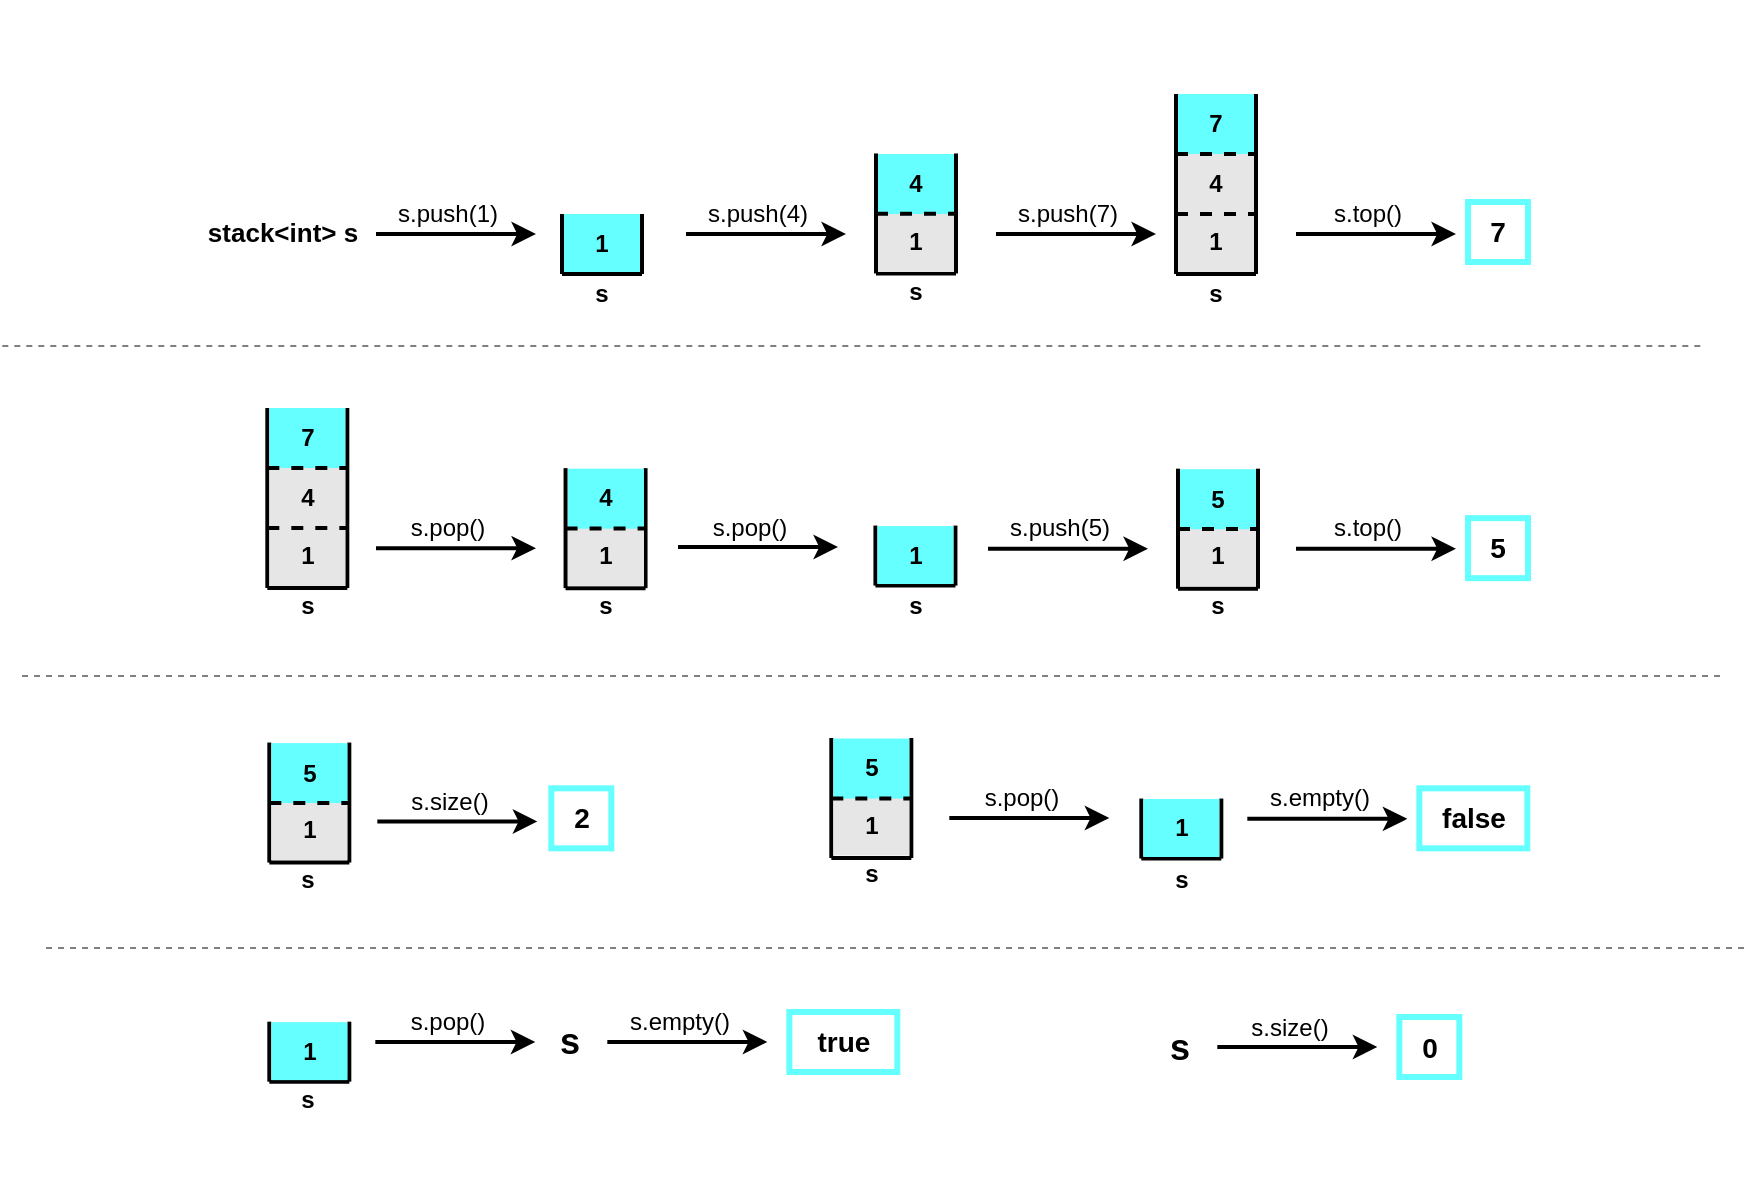 <mxfile>
    <diagram id="szhzvAD1hp_0Q1N5dI78" name="Page-1">
        <mxGraphModel dx="1982" dy="755" grid="0" gridSize="10" guides="1" tooltips="1" connect="1" arrows="1" fold="1" page="1" pageScale="1" pageWidth="850" pageHeight="1100" background="#ffffff" math="0" shadow="0">
            <root>
                <mxCell id="0"/>
                <mxCell id="1" parent="0"/>
                <mxCell id="5" value="" style="endArrow=classic;html=1;strokeColor=#000000;fontColor=#000000;strokeWidth=2;" parent="1" edge="1">
                    <mxGeometry width="50" height="50" relative="1" as="geometry">
                        <mxPoint x="165" y="200" as="sourcePoint"/>
                        <mxPoint x="245" y="200" as="targetPoint"/>
                    </mxGeometry>
                </mxCell>
                <mxCell id="6" value="s.push(1)" style="text;html=1;strokeColor=none;fillColor=none;align=center;verticalAlign=middle;whiteSpace=wrap;rounded=0;fontColor=#000000;fontStyle=0" parent="1" vertex="1">
                    <mxGeometry x="171" y="180" width="60" height="20" as="geometry"/>
                </mxCell>
                <mxCell id="7" value="" style="endArrow=none;html=1;strokeColor=#000000;fontColor=#000000;strokeWidth=2;" parent="1" edge="1">
                    <mxGeometry width="50" height="50" relative="1" as="geometry">
                        <mxPoint x="547.66" y="512.27" as="sourcePoint"/>
                        <mxPoint x="547.66" y="482.27" as="targetPoint"/>
                    </mxGeometry>
                </mxCell>
                <mxCell id="8" value="" style="endArrow=none;html=1;strokeColor=#000000;fontColor=#000000;strokeWidth=2;" parent="1" edge="1">
                    <mxGeometry width="50" height="50" relative="1" as="geometry">
                        <mxPoint x="587.66" y="512.27" as="sourcePoint"/>
                        <mxPoint x="587.66" y="482.27" as="targetPoint"/>
                    </mxGeometry>
                </mxCell>
                <mxCell id="9" value="" style="endArrow=none;html=1;strokeColor=#000000;fontColor=#000000;strokeWidth=2;" parent="1" edge="1">
                    <mxGeometry width="50" height="50" relative="1" as="geometry">
                        <mxPoint x="547.66" y="512.27" as="sourcePoint"/>
                        <mxPoint x="587.66" y="512.27" as="targetPoint"/>
                    </mxGeometry>
                </mxCell>
                <mxCell id="10" value="" style="endArrow=classic;html=1;strokeColor=#000000;fontColor=#000000;strokeWidth=2;" parent="1" edge="1">
                    <mxGeometry width="50" height="50" relative="1" as="geometry">
                        <mxPoint x="320" y="200" as="sourcePoint"/>
                        <mxPoint x="400" y="200" as="targetPoint"/>
                    </mxGeometry>
                </mxCell>
                <mxCell id="11" value="s.push(4)" style="text;html=1;strokeColor=none;fillColor=none;align=center;verticalAlign=middle;whiteSpace=wrap;rounded=0;fontColor=#000000;" parent="1" vertex="1">
                    <mxGeometry x="326" y="180" width="60" height="20" as="geometry"/>
                </mxCell>
                <mxCell id="12" value="" style="endArrow=none;html=1;strokeColor=#000000;fontColor=#000000;strokeWidth=2;" parent="1" edge="1">
                    <mxGeometry width="50" height="50" relative="1" as="geometry">
                        <mxPoint x="415" y="219.73" as="sourcePoint"/>
                        <mxPoint x="415" y="159.73" as="targetPoint"/>
                    </mxGeometry>
                </mxCell>
                <mxCell id="13" value="" style="endArrow=none;html=1;strokeColor=#000000;fontColor=#000000;strokeWidth=2;" parent="1" edge="1">
                    <mxGeometry width="50" height="50" relative="1" as="geometry">
                        <mxPoint x="455" y="219.73" as="sourcePoint"/>
                        <mxPoint x="455" y="159.73" as="targetPoint"/>
                    </mxGeometry>
                </mxCell>
                <mxCell id="14" value="" style="endArrow=none;html=1;strokeColor=#000000;fontColor=#000000;strokeWidth=2;" parent="1" edge="1">
                    <mxGeometry width="50" height="50" relative="1" as="geometry">
                        <mxPoint x="415" y="219.73" as="sourcePoint"/>
                        <mxPoint x="455" y="219.73" as="targetPoint"/>
                    </mxGeometry>
                </mxCell>
                <mxCell id="15" value="" style="endArrow=classic;html=1;strokeColor=#000000;fontColor=#000000;strokeWidth=2;" parent="1" edge="1">
                    <mxGeometry width="50" height="50" relative="1" as="geometry">
                        <mxPoint x="475" y="200" as="sourcePoint"/>
                        <mxPoint x="555" y="200" as="targetPoint"/>
                    </mxGeometry>
                </mxCell>
                <mxCell id="16" value="s.push(7)" style="text;html=1;strokeColor=none;fillColor=none;align=center;verticalAlign=middle;whiteSpace=wrap;rounded=0;fontColor=#000000;" parent="1" vertex="1">
                    <mxGeometry x="481" y="180" width="60" height="20" as="geometry"/>
                </mxCell>
                <mxCell id="17" value="" style="endArrow=none;html=1;strokeColor=#000000;fontColor=#000000;strokeWidth=2;" parent="1" edge="1">
                    <mxGeometry width="50" height="50" relative="1" as="geometry">
                        <mxPoint x="565" y="220" as="sourcePoint"/>
                        <mxPoint x="565" y="130" as="targetPoint"/>
                    </mxGeometry>
                </mxCell>
                <mxCell id="18" value="" style="endArrow=none;html=1;strokeColor=#000000;fontColor=#000000;strokeWidth=2;" parent="1" edge="1">
                    <mxGeometry width="50" height="50" relative="1" as="geometry">
                        <mxPoint x="605" y="220" as="sourcePoint"/>
                        <mxPoint x="605" y="130" as="targetPoint"/>
                    </mxGeometry>
                </mxCell>
                <mxCell id="19" value="" style="endArrow=none;html=1;strokeColor=#000000;fontColor=#000000;strokeWidth=2;" parent="1" edge="1">
                    <mxGeometry width="50" height="50" relative="1" as="geometry">
                        <mxPoint x="565" y="220" as="sourcePoint"/>
                        <mxPoint x="605" y="220" as="targetPoint"/>
                    </mxGeometry>
                </mxCell>
                <mxCell id="20" value="" style="endArrow=classic;html=1;strokeColor=#000000;fontColor=#000000;strokeWidth=2;" parent="1" edge="1">
                    <mxGeometry width="50" height="50" relative="1" as="geometry">
                        <mxPoint x="625" y="200" as="sourcePoint"/>
                        <mxPoint x="705" y="200" as="targetPoint"/>
                    </mxGeometry>
                </mxCell>
                <mxCell id="21" value="s.top()" style="text;html=1;strokeColor=none;fillColor=none;align=center;verticalAlign=middle;whiteSpace=wrap;rounded=0;fontColor=#000000;" parent="1" vertex="1">
                    <mxGeometry x="631" y="180" width="60" height="20" as="geometry"/>
                </mxCell>
                <mxCell id="23" value="1" style="text;html=1;strokeColor=none;fillColor=#E6E6E6;align=center;verticalAlign=middle;whiteSpace=wrap;rounded=0;fontColor=#000000;fontStyle=1" parent="1" vertex="1">
                    <mxGeometry x="416" y="189" width="38" height="30" as="geometry"/>
                </mxCell>
                <mxCell id="24" value="4" style="text;html=1;strokeColor=none;fillColor=#66FFFF;align=center;verticalAlign=middle;whiteSpace=wrap;rounded=0;fontColor=#000000;fontStyle=1" parent="1" vertex="1">
                    <mxGeometry x="416" y="160" width="38" height="30" as="geometry"/>
                </mxCell>
                <mxCell id="25" value="" style="endArrow=none;html=1;strokeColor=#000000;fontColor=#000000;strokeWidth=2;dashed=1;" parent="1" edge="1">
                    <mxGeometry width="50" height="50" relative="1" as="geometry">
                        <mxPoint x="415" y="189.92" as="sourcePoint"/>
                        <mxPoint x="455" y="189.92" as="targetPoint"/>
                    </mxGeometry>
                </mxCell>
                <mxCell id="26" value="1" style="text;html=1;strokeColor=none;fillColor=#E6E6E6;align=center;verticalAlign=middle;whiteSpace=wrap;rounded=0;fontColor=#000000;fontStyle=1" parent="1" vertex="1">
                    <mxGeometry x="566" y="189" width="38" height="30" as="geometry"/>
                </mxCell>
                <mxCell id="27" value="4" style="text;html=1;strokeColor=none;fillColor=#E6E6E6;align=center;verticalAlign=middle;whiteSpace=wrap;rounded=0;fontColor=#000000;fontStyle=1" parent="1" vertex="1">
                    <mxGeometry x="566" y="160" width="38" height="30" as="geometry"/>
                </mxCell>
                <mxCell id="28" value="7" style="text;html=1;strokeColor=none;fillColor=#66FFFF;align=center;verticalAlign=middle;whiteSpace=wrap;rounded=0;fontColor=#000000;fontStyle=1" parent="1" vertex="1">
                    <mxGeometry x="566" y="130" width="38" height="30" as="geometry"/>
                </mxCell>
                <mxCell id="29" value="" style="endArrow=none;html=1;strokeColor=#000000;fontColor=#000000;strokeWidth=2;dashed=1;" parent="1" edge="1">
                    <mxGeometry width="50" height="50" relative="1" as="geometry">
                        <mxPoint x="565" y="190" as="sourcePoint"/>
                        <mxPoint x="605" y="190" as="targetPoint"/>
                    </mxGeometry>
                </mxCell>
                <mxCell id="30" value="" style="endArrow=none;html=1;strokeColor=#000000;fontColor=#000000;strokeWidth=2;dashed=1;" parent="1" edge="1">
                    <mxGeometry width="50" height="50" relative="1" as="geometry">
                        <mxPoint x="565" y="160" as="sourcePoint"/>
                        <mxPoint x="605" y="160" as="targetPoint"/>
                    </mxGeometry>
                </mxCell>
                <mxCell id="31" value="7" style="text;html=1;strokeColor=#66FFFF;fillColor=none;align=center;verticalAlign=middle;whiteSpace=wrap;rounded=0;fontColor=#000000;fontStyle=1;fontSize=14;labelBorderColor=none;strokeWidth=3;" parent="1" vertex="1">
                    <mxGeometry x="711" y="184" width="30" height="30" as="geometry"/>
                </mxCell>
                <mxCell id="35" value="" style="endArrow=classic;html=1;strokeColor=#000000;fontColor=#000000;strokeWidth=2;" parent="1" edge="1">
                    <mxGeometry width="50" height="50" relative="1" as="geometry">
                        <mxPoint x="165" y="357.07" as="sourcePoint"/>
                        <mxPoint x="245" y="357.07" as="targetPoint"/>
                    </mxGeometry>
                </mxCell>
                <mxCell id="36" value="s.pop()" style="text;html=1;strokeColor=none;fillColor=none;align=center;verticalAlign=middle;whiteSpace=wrap;rounded=0;fontColor=#000000;" parent="1" vertex="1">
                    <mxGeometry x="171" y="337.07" width="60" height="20" as="geometry"/>
                </mxCell>
                <mxCell id="42" value="" style="endArrow=none;html=1;strokeColor=#000000;fontColor=#000000;strokeWidth=2;" parent="1" edge="1">
                    <mxGeometry width="50" height="50" relative="1" as="geometry">
                        <mxPoint x="259.78" y="377.07" as="sourcePoint"/>
                        <mxPoint x="259.78" y="317.07" as="targetPoint"/>
                    </mxGeometry>
                </mxCell>
                <mxCell id="43" value="" style="endArrow=none;html=1;strokeColor=#000000;fontColor=#000000;strokeWidth=2;" parent="1" edge="1">
                    <mxGeometry width="50" height="50" relative="1" as="geometry">
                        <mxPoint x="299.78" y="377.07" as="sourcePoint"/>
                        <mxPoint x="299.78" y="317.07" as="targetPoint"/>
                    </mxGeometry>
                </mxCell>
                <mxCell id="44" value="" style="endArrow=none;html=1;strokeColor=#000000;fontColor=#000000;strokeWidth=2;" parent="1" edge="1">
                    <mxGeometry width="50" height="50" relative="1" as="geometry">
                        <mxPoint x="259.78" y="377.07" as="sourcePoint"/>
                        <mxPoint x="299.78" y="377.07" as="targetPoint"/>
                    </mxGeometry>
                </mxCell>
                <mxCell id="45" value="1" style="text;html=1;strokeColor=none;fillColor=#E6E6E6;align=center;verticalAlign=middle;whiteSpace=wrap;rounded=0;fontColor=#000000;fontStyle=1" parent="1" vertex="1">
                    <mxGeometry x="261" y="346.07" width="38" height="30" as="geometry"/>
                </mxCell>
                <mxCell id="46" value="4" style="text;html=1;strokeColor=none;fillColor=#66FFFF;align=center;verticalAlign=middle;whiteSpace=wrap;rounded=0;fontColor=#000000;fontStyle=1" parent="1" vertex="1">
                    <mxGeometry x="261" y="317.34" width="38" height="30" as="geometry"/>
                </mxCell>
                <mxCell id="47" value="" style="endArrow=none;html=1;strokeColor=#000000;fontColor=#000000;strokeWidth=2;dashed=1;" parent="1" edge="1">
                    <mxGeometry width="50" height="50" relative="1" as="geometry">
                        <mxPoint x="259.78" y="347.26" as="sourcePoint"/>
                        <mxPoint x="299.78" y="347.26" as="targetPoint"/>
                    </mxGeometry>
                </mxCell>
                <mxCell id="48" value="" style="endArrow=classic;html=1;strokeColor=#000000;fontColor=#000000;strokeWidth=2;" parent="1" edge="1">
                    <mxGeometry width="50" height="50" relative="1" as="geometry">
                        <mxPoint x="316" y="356.51" as="sourcePoint"/>
                        <mxPoint x="396" y="356.51" as="targetPoint"/>
                    </mxGeometry>
                </mxCell>
                <mxCell id="49" value="s.pop()" style="text;html=1;strokeColor=none;fillColor=none;align=center;verticalAlign=middle;whiteSpace=wrap;rounded=0;fontColor=#000000;" parent="1" vertex="1">
                    <mxGeometry x="322" y="336.51" width="60" height="20" as="geometry"/>
                </mxCell>
                <mxCell id="50" value="" style="endArrow=classic;html=1;strokeColor=#000000;fontColor=#000000;strokeWidth=2;" parent="1" edge="1">
                    <mxGeometry width="50" height="50" relative="1" as="geometry">
                        <mxPoint x="625" y="357.34" as="sourcePoint"/>
                        <mxPoint x="705" y="357.34" as="targetPoint"/>
                    </mxGeometry>
                </mxCell>
                <mxCell id="51" value="s.top()" style="text;html=1;strokeColor=none;fillColor=none;align=center;verticalAlign=middle;whiteSpace=wrap;rounded=0;fontColor=#000000;" parent="1" vertex="1">
                    <mxGeometry x="631" y="337.34" width="60" height="20" as="geometry"/>
                </mxCell>
                <mxCell id="57" value="" style="endArrow=classic;html=1;strokeColor=#000000;fontColor=#000000;strokeWidth=2;" parent="1" edge="1">
                    <mxGeometry width="50" height="50" relative="1" as="geometry">
                        <mxPoint x="471.0" y="357.34" as="sourcePoint"/>
                        <mxPoint x="551.0" y="357.34" as="targetPoint"/>
                    </mxGeometry>
                </mxCell>
                <mxCell id="58" value="s.push(5)" style="text;html=1;strokeColor=none;fillColor=none;align=center;verticalAlign=middle;whiteSpace=wrap;rounded=0;fontColor=#000000;" parent="1" vertex="1">
                    <mxGeometry x="477.0" y="337.34" width="60" height="20" as="geometry"/>
                </mxCell>
                <mxCell id="59" value="" style="endArrow=none;html=1;strokeColor=#000000;fontColor=#000000;strokeWidth=2;" parent="1" edge="1">
                    <mxGeometry width="50" height="50" relative="1" as="geometry">
                        <mxPoint x="566.0" y="377.34" as="sourcePoint"/>
                        <mxPoint x="566.0" y="317.34" as="targetPoint"/>
                    </mxGeometry>
                </mxCell>
                <mxCell id="60" value="" style="endArrow=none;html=1;strokeColor=#000000;fontColor=#000000;strokeWidth=2;" parent="1" edge="1">
                    <mxGeometry width="50" height="50" relative="1" as="geometry">
                        <mxPoint x="606.0" y="377.34" as="sourcePoint"/>
                        <mxPoint x="606.0" y="317.34" as="targetPoint"/>
                    </mxGeometry>
                </mxCell>
                <mxCell id="61" value="" style="endArrow=none;html=1;strokeColor=#000000;fontColor=#000000;strokeWidth=2;" parent="1" edge="1">
                    <mxGeometry width="50" height="50" relative="1" as="geometry">
                        <mxPoint x="566.0" y="377.34" as="sourcePoint"/>
                        <mxPoint x="606.0" y="377.34" as="targetPoint"/>
                    </mxGeometry>
                </mxCell>
                <mxCell id="62" value="1" style="text;html=1;strokeColor=none;fillColor=#E6E6E6;align=center;verticalAlign=middle;whiteSpace=wrap;rounded=0;fontColor=#000000;fontStyle=1" parent="1" vertex="1">
                    <mxGeometry x="567" y="346.07" width="38" height="30" as="geometry"/>
                </mxCell>
                <mxCell id="63" value="5" style="text;html=1;strokeColor=none;fillColor=#66FFFF;align=center;verticalAlign=middle;whiteSpace=wrap;rounded=0;fontColor=#000000;fontStyle=1" parent="1" vertex="1">
                    <mxGeometry x="567" y="317.61" width="38" height="30" as="geometry"/>
                </mxCell>
                <mxCell id="64" value="" style="endArrow=none;html=1;strokeColor=#000000;fontColor=#000000;strokeWidth=2;dashed=1;" parent="1" edge="1">
                    <mxGeometry width="50" height="50" relative="1" as="geometry">
                        <mxPoint x="566.0" y="347.53" as="sourcePoint"/>
                        <mxPoint x="606.0" y="347.53" as="targetPoint"/>
                    </mxGeometry>
                </mxCell>
                <mxCell id="65" value="stack&amp;lt;int&amp;gt; s" style="text;html=1;strokeColor=none;fillColor=none;align=center;verticalAlign=middle;whiteSpace=wrap;rounded=0;fontColor=#000000;fontStyle=1;fontSize=13;" vertex="1" parent="1">
                    <mxGeometry x="76" y="189" width="85" height="20" as="geometry"/>
                </mxCell>
                <mxCell id="66" value="1" style="text;html=1;strokeColor=none;fillColor=#66FFFF;align=center;verticalAlign=middle;whiteSpace=wrap;rounded=0;fontColor=#000000;fontStyle=1;labelBackgroundColor=none;" vertex="1" parent="1">
                    <mxGeometry x="548.66" y="482.5" width="38" height="29" as="geometry"/>
                </mxCell>
                <mxCell id="69" value="5" style="text;html=1;strokeColor=#66FFFF;fillColor=none;align=center;verticalAlign=middle;whiteSpace=wrap;rounded=0;fontColor=#000000;fontStyle=1;fontSize=14;labelBorderColor=none;strokeWidth=3;" vertex="1" parent="1">
                    <mxGeometry x="711" y="342.07" width="30" height="30" as="geometry"/>
                </mxCell>
                <mxCell id="72" value="" style="endArrow=none;html=1;strokeColor=#000000;fontColor=#000000;strokeWidth=2;" edge="1" parent="1">
                    <mxGeometry width="50" height="50" relative="1" as="geometry">
                        <mxPoint x="258.0" y="220.0" as="sourcePoint"/>
                        <mxPoint x="258.0" y="190.0" as="targetPoint"/>
                    </mxGeometry>
                </mxCell>
                <mxCell id="73" value="" style="endArrow=none;html=1;strokeColor=#000000;fontColor=#000000;strokeWidth=2;" edge="1" parent="1">
                    <mxGeometry width="50" height="50" relative="1" as="geometry">
                        <mxPoint x="298.0" y="220.0" as="sourcePoint"/>
                        <mxPoint x="298.0" y="190.0" as="targetPoint"/>
                    </mxGeometry>
                </mxCell>
                <mxCell id="74" value="" style="endArrow=none;html=1;strokeColor=#000000;fontColor=#000000;strokeWidth=2;" edge="1" parent="1">
                    <mxGeometry width="50" height="50" relative="1" as="geometry">
                        <mxPoint x="258.0" y="220.0" as="sourcePoint"/>
                        <mxPoint x="298.0" y="220.0" as="targetPoint"/>
                    </mxGeometry>
                </mxCell>
                <mxCell id="75" value="1" style="text;html=1;strokeColor=none;fillColor=#66FFFF;align=center;verticalAlign=middle;whiteSpace=wrap;rounded=0;fontColor=#000000;fontStyle=1;labelBackgroundColor=none;" vertex="1" parent="1">
                    <mxGeometry x="259.0" y="190.0" width="38" height="29" as="geometry"/>
                </mxCell>
                <mxCell id="76" value="" style="endArrow=none;html=1;strokeColor=#000000;fontColor=#000000;strokeWidth=2;" edge="1" parent="1">
                    <mxGeometry width="50" height="50" relative="1" as="geometry">
                        <mxPoint x="110.66" y="377" as="sourcePoint"/>
                        <mxPoint x="110.66" y="287" as="targetPoint"/>
                    </mxGeometry>
                </mxCell>
                <mxCell id="77" value="" style="endArrow=none;html=1;strokeColor=#000000;fontColor=#000000;strokeWidth=2;" edge="1" parent="1">
                    <mxGeometry width="50" height="50" relative="1" as="geometry">
                        <mxPoint x="150.66" y="377" as="sourcePoint"/>
                        <mxPoint x="150.66" y="287" as="targetPoint"/>
                    </mxGeometry>
                </mxCell>
                <mxCell id="78" value="" style="endArrow=none;html=1;strokeColor=#000000;fontColor=#000000;strokeWidth=2;" edge="1" parent="1">
                    <mxGeometry width="50" height="50" relative="1" as="geometry">
                        <mxPoint x="110.66" y="377" as="sourcePoint"/>
                        <mxPoint x="150.66" y="377" as="targetPoint"/>
                    </mxGeometry>
                </mxCell>
                <mxCell id="79" value="1" style="text;html=1;strokeColor=none;fillColor=#E6E6E6;align=center;verticalAlign=middle;whiteSpace=wrap;rounded=0;fontColor=#000000;fontStyle=1" vertex="1" parent="1">
                    <mxGeometry x="111.66" y="346" width="38" height="30" as="geometry"/>
                </mxCell>
                <mxCell id="80" value="4" style="text;html=1;strokeColor=none;fillColor=#E6E6E6;align=center;verticalAlign=middle;whiteSpace=wrap;rounded=0;fontColor=#000000;fontStyle=1" vertex="1" parent="1">
                    <mxGeometry x="111.66" y="317" width="38" height="30" as="geometry"/>
                </mxCell>
                <mxCell id="81" value="7" style="text;html=1;strokeColor=none;fillColor=#66FFFF;align=center;verticalAlign=middle;whiteSpace=wrap;rounded=0;fontColor=#000000;fontStyle=1" vertex="1" parent="1">
                    <mxGeometry x="111.66" y="287" width="38" height="30" as="geometry"/>
                </mxCell>
                <mxCell id="82" value="" style="endArrow=none;html=1;strokeColor=#000000;fontColor=#000000;strokeWidth=2;dashed=1;" edge="1" parent="1">
                    <mxGeometry width="50" height="50" relative="1" as="geometry">
                        <mxPoint x="110.66" y="347" as="sourcePoint"/>
                        <mxPoint x="150.66" y="347" as="targetPoint"/>
                    </mxGeometry>
                </mxCell>
                <mxCell id="83" value="" style="endArrow=none;html=1;strokeColor=#000000;fontColor=#000000;strokeWidth=2;dashed=1;" edge="1" parent="1">
                    <mxGeometry width="50" height="50" relative="1" as="geometry">
                        <mxPoint x="110.66" y="317" as="sourcePoint"/>
                        <mxPoint x="150.66" y="317" as="targetPoint"/>
                    </mxGeometry>
                </mxCell>
                <mxCell id="84" value="" style="endArrow=none;html=1;strokeColor=#000000;fontColor=#000000;strokeWidth=2;" edge="1" parent="1">
                    <mxGeometry width="50" height="50" relative="1" as="geometry">
                        <mxPoint x="111.66" y="514.27" as="sourcePoint"/>
                        <mxPoint x="111.66" y="454.27" as="targetPoint"/>
                    </mxGeometry>
                </mxCell>
                <mxCell id="85" value="" style="endArrow=none;html=1;strokeColor=#000000;fontColor=#000000;strokeWidth=2;" edge="1" parent="1">
                    <mxGeometry width="50" height="50" relative="1" as="geometry">
                        <mxPoint x="151.66" y="514.27" as="sourcePoint"/>
                        <mxPoint x="151.66" y="454.27" as="targetPoint"/>
                    </mxGeometry>
                </mxCell>
                <mxCell id="86" value="" style="endArrow=none;html=1;strokeColor=#000000;fontColor=#000000;strokeWidth=2;" edge="1" parent="1">
                    <mxGeometry width="50" height="50" relative="1" as="geometry">
                        <mxPoint x="111.66" y="514.27" as="sourcePoint"/>
                        <mxPoint x="151.66" y="514.27" as="targetPoint"/>
                    </mxGeometry>
                </mxCell>
                <mxCell id="87" value="1" style="text;html=1;strokeColor=none;fillColor=#E6E6E6;align=center;verticalAlign=middle;whiteSpace=wrap;rounded=0;fontColor=#000000;fontStyle=1" vertex="1" parent="1">
                    <mxGeometry x="112.66" y="483" width="38" height="30" as="geometry"/>
                </mxCell>
                <mxCell id="88" value="5" style="text;html=1;strokeColor=none;fillColor=#66FFFF;align=center;verticalAlign=middle;whiteSpace=wrap;rounded=0;fontColor=#000000;fontStyle=1" vertex="1" parent="1">
                    <mxGeometry x="112.66" y="454.54" width="38" height="30" as="geometry"/>
                </mxCell>
                <mxCell id="89" value="" style="endArrow=none;html=1;strokeColor=#000000;fontColor=#000000;strokeWidth=2;dashed=1;" edge="1" parent="1">
                    <mxGeometry width="50" height="50" relative="1" as="geometry">
                        <mxPoint x="111.66" y="484.46" as="sourcePoint"/>
                        <mxPoint x="151.66" y="484.46" as="targetPoint"/>
                    </mxGeometry>
                </mxCell>
                <mxCell id="93" value="" style="endArrow=classic;html=1;strokeColor=#000000;fontColor=#000000;strokeWidth=2;" edge="1" parent="1">
                    <mxGeometry width="50" height="50" relative="1" as="geometry">
                        <mxPoint x="165.66" y="493.73" as="sourcePoint"/>
                        <mxPoint x="245.66" y="493.73" as="targetPoint"/>
                    </mxGeometry>
                </mxCell>
                <mxCell id="94" value="s.size()" style="text;html=1;strokeColor=none;fillColor=none;align=center;verticalAlign=middle;whiteSpace=wrap;rounded=0;fontColor=#000000;" vertex="1" parent="1">
                    <mxGeometry x="171.66" y="473.73" width="60" height="20" as="geometry"/>
                </mxCell>
                <mxCell id="103" value="" style="endArrow=classic;html=1;strokeColor=#000000;fontColor=#000000;strokeWidth=2;" edge="1" parent="1">
                    <mxGeometry width="50" height="50" relative="1" as="geometry">
                        <mxPoint x="451.66" y="492.0" as="sourcePoint"/>
                        <mxPoint x="531.66" y="492.0" as="targetPoint"/>
                    </mxGeometry>
                </mxCell>
                <mxCell id="104" value="s.pop()" style="text;html=1;strokeColor=none;fillColor=none;align=center;verticalAlign=middle;whiteSpace=wrap;rounded=0;fontColor=#000000;" vertex="1" parent="1">
                    <mxGeometry x="457.66" y="472.0" width="60" height="20" as="geometry"/>
                </mxCell>
                <mxCell id="107" value="" style="endArrow=none;html=1;strokeColor=#000000;fontColor=#000000;strokeWidth=2;" edge="1" parent="1">
                    <mxGeometry width="50" height="50" relative="1" as="geometry">
                        <mxPoint x="392.66" y="512.0" as="sourcePoint"/>
                        <mxPoint x="392.66" y="452.0" as="targetPoint"/>
                    </mxGeometry>
                </mxCell>
                <mxCell id="108" value="" style="endArrow=none;html=1;strokeColor=#000000;fontColor=#000000;strokeWidth=2;" edge="1" parent="1">
                    <mxGeometry width="50" height="50" relative="1" as="geometry">
                        <mxPoint x="432.66" y="512.0" as="sourcePoint"/>
                        <mxPoint x="432.66" y="452.0" as="targetPoint"/>
                    </mxGeometry>
                </mxCell>
                <mxCell id="109" value="" style="endArrow=none;html=1;strokeColor=#000000;fontColor=#000000;strokeWidth=2;" edge="1" parent="1">
                    <mxGeometry width="50" height="50" relative="1" as="geometry">
                        <mxPoint x="392.66" y="512.0" as="sourcePoint"/>
                        <mxPoint x="432.66" y="512.0" as="targetPoint"/>
                    </mxGeometry>
                </mxCell>
                <mxCell id="110" value="1" style="text;html=1;strokeColor=none;fillColor=#E6E6E6;align=center;verticalAlign=middle;whiteSpace=wrap;rounded=0;fontColor=#000000;fontStyle=1" vertex="1" parent="1">
                    <mxGeometry x="393.66" y="480.73" width="38" height="30" as="geometry"/>
                </mxCell>
                <mxCell id="111" value="5" style="text;html=1;strokeColor=none;fillColor=#66FFFF;align=center;verticalAlign=middle;whiteSpace=wrap;rounded=0;fontColor=#000000;fontStyle=1" vertex="1" parent="1">
                    <mxGeometry x="393.66" y="452.27" width="38" height="30" as="geometry"/>
                </mxCell>
                <mxCell id="112" value="" style="endArrow=none;html=1;strokeColor=#000000;fontColor=#000000;strokeWidth=2;dashed=1;" edge="1" parent="1">
                    <mxGeometry width="50" height="50" relative="1" as="geometry">
                        <mxPoint x="392.66" y="482.19" as="sourcePoint"/>
                        <mxPoint x="432.66" y="482.19" as="targetPoint"/>
                    </mxGeometry>
                </mxCell>
                <mxCell id="121" value="2" style="text;html=1;strokeColor=#66FFFF;fillColor=none;align=center;verticalAlign=middle;whiteSpace=wrap;rounded=0;fontColor=#000000;fontStyle=1;fontSize=14;labelBorderColor=none;strokeWidth=3;" vertex="1" parent="1">
                    <mxGeometry x="252.66" y="477.16" width="30" height="30" as="geometry"/>
                </mxCell>
                <mxCell id="122" value="" style="endArrow=none;html=1;strokeColor=#000000;fontColor=#000000;strokeWidth=2;" edge="1" parent="1">
                    <mxGeometry width="50" height="50" relative="1" as="geometry">
                        <mxPoint x="414.72" y="375.79" as="sourcePoint"/>
                        <mxPoint x="414.72" y="345.79" as="targetPoint"/>
                    </mxGeometry>
                </mxCell>
                <mxCell id="123" value="" style="endArrow=none;html=1;strokeColor=#000000;fontColor=#000000;strokeWidth=2;" edge="1" parent="1">
                    <mxGeometry width="50" height="50" relative="1" as="geometry">
                        <mxPoint x="454.72" y="375.79" as="sourcePoint"/>
                        <mxPoint x="454.72" y="345.79" as="targetPoint"/>
                    </mxGeometry>
                </mxCell>
                <mxCell id="124" value="" style="endArrow=none;html=1;strokeColor=#000000;fontColor=#000000;strokeWidth=2;" edge="1" parent="1">
                    <mxGeometry width="50" height="50" relative="1" as="geometry">
                        <mxPoint x="414.72" y="375.79" as="sourcePoint"/>
                        <mxPoint x="454.72" y="375.79" as="targetPoint"/>
                    </mxGeometry>
                </mxCell>
                <mxCell id="125" value="1" style="text;html=1;strokeColor=none;fillColor=#66FFFF;align=center;verticalAlign=middle;whiteSpace=wrap;rounded=0;fontColor=#000000;fontStyle=1;labelBackgroundColor=none;" vertex="1" parent="1">
                    <mxGeometry x="415.72" y="346.02" width="38" height="29" as="geometry"/>
                </mxCell>
                <mxCell id="126" value="" style="endArrow=classic;html=1;strokeColor=#000000;fontColor=#000000;strokeWidth=2;" edge="1" parent="1">
                    <mxGeometry width="50" height="50" relative="1" as="geometry">
                        <mxPoint x="600.66" y="492.43" as="sourcePoint"/>
                        <mxPoint x="680.66" y="492.43" as="targetPoint"/>
                    </mxGeometry>
                </mxCell>
                <mxCell id="127" value="s.empty()" style="text;html=1;strokeColor=none;fillColor=none;align=center;verticalAlign=middle;whiteSpace=wrap;rounded=0;fontColor=#000000;" vertex="1" parent="1">
                    <mxGeometry x="606.66" y="472.43" width="60" height="20" as="geometry"/>
                </mxCell>
                <mxCell id="128" value="false" style="text;html=1;strokeColor=#66FFFF;fillColor=none;align=center;verticalAlign=middle;whiteSpace=wrap;rounded=0;fontColor=#000000;fontStyle=1;fontSize=14;labelBorderColor=none;strokeWidth=3;" vertex="1" parent="1">
                    <mxGeometry x="686.66" y="477.16" width="54" height="30" as="geometry"/>
                </mxCell>
                <mxCell id="129" value="" style="endArrow=none;html=1;strokeColor=#000000;fontColor=#000000;strokeWidth=2;" edge="1" parent="1">
                    <mxGeometry width="50" height="50" relative="1" as="geometry">
                        <mxPoint x="111.66" y="623.84" as="sourcePoint"/>
                        <mxPoint x="111.66" y="593.84" as="targetPoint"/>
                    </mxGeometry>
                </mxCell>
                <mxCell id="130" value="" style="endArrow=none;html=1;strokeColor=#000000;fontColor=#000000;strokeWidth=2;" edge="1" parent="1">
                    <mxGeometry width="50" height="50" relative="1" as="geometry">
                        <mxPoint x="151.66" y="623.84" as="sourcePoint"/>
                        <mxPoint x="151.66" y="593.84" as="targetPoint"/>
                    </mxGeometry>
                </mxCell>
                <mxCell id="131" value="" style="endArrow=none;html=1;strokeColor=#000000;fontColor=#000000;strokeWidth=2;" edge="1" parent="1">
                    <mxGeometry width="50" height="50" relative="1" as="geometry">
                        <mxPoint x="111.66" y="623.84" as="sourcePoint"/>
                        <mxPoint x="151.66" y="623.84" as="targetPoint"/>
                    </mxGeometry>
                </mxCell>
                <mxCell id="132" value="1" style="text;html=1;strokeColor=none;fillColor=#66FFFF;align=center;verticalAlign=middle;whiteSpace=wrap;rounded=0;fontColor=#000000;fontStyle=1;labelBackgroundColor=none;" vertex="1" parent="1">
                    <mxGeometry x="112.66" y="594.07" width="38" height="29" as="geometry"/>
                </mxCell>
                <mxCell id="133" value="" style="endArrow=classic;html=1;strokeColor=#000000;fontColor=#000000;strokeWidth=2;" edge="1" parent="1">
                    <mxGeometry width="50" height="50" relative="1" as="geometry">
                        <mxPoint x="164.66" y="604" as="sourcePoint"/>
                        <mxPoint x="244.66" y="604" as="targetPoint"/>
                    </mxGeometry>
                </mxCell>
                <mxCell id="134" value="s.pop()" style="text;html=1;strokeColor=none;fillColor=none;align=center;verticalAlign=middle;whiteSpace=wrap;rounded=0;fontColor=#000000;" vertex="1" parent="1">
                    <mxGeometry x="170.66" y="584" width="60" height="20" as="geometry"/>
                </mxCell>
                <mxCell id="137" value="s" style="text;html=1;strokeColor=none;fillColor=none;align=center;verticalAlign=middle;whiteSpace=wrap;rounded=0;fontColor=#000000;fontStyle=1;fontSize=18;labelBorderColor=none;strokeWidth=3;" vertex="1" parent="1">
                    <mxGeometry x="246.66" y="589" width="30" height="30" as="geometry"/>
                </mxCell>
                <mxCell id="138" value="" style="endArrow=classic;html=1;strokeColor=#000000;fontColor=#000000;strokeWidth=2;" edge="1" parent="1">
                    <mxGeometry width="50" height="50" relative="1" as="geometry">
                        <mxPoint x="280.66" y="604" as="sourcePoint"/>
                        <mxPoint x="360.66" y="604" as="targetPoint"/>
                    </mxGeometry>
                </mxCell>
                <mxCell id="139" value="s.empty()" style="text;html=1;strokeColor=none;fillColor=none;align=center;verticalAlign=middle;whiteSpace=wrap;rounded=0;fontColor=#000000;" vertex="1" parent="1">
                    <mxGeometry x="286.66" y="584" width="60" height="20" as="geometry"/>
                </mxCell>
                <mxCell id="140" value="true" style="text;html=1;strokeColor=#66FFFF;fillColor=none;align=center;verticalAlign=middle;whiteSpace=wrap;rounded=0;fontColor=#000000;fontStyle=1;fontSize=14;labelBorderColor=none;strokeWidth=3;" vertex="1" parent="1">
                    <mxGeometry x="371.66" y="589" width="54" height="30" as="geometry"/>
                </mxCell>
                <mxCell id="141" value="s" style="text;html=1;strokeColor=none;fillColor=none;align=center;verticalAlign=middle;whiteSpace=wrap;rounded=0;fontColor=#000000;fontStyle=1;fontSize=18;labelBorderColor=none;strokeWidth=3;" vertex="1" parent="1">
                    <mxGeometry x="551.66" y="591.5" width="30" height="30" as="geometry"/>
                </mxCell>
                <mxCell id="142" value="" style="endArrow=classic;html=1;strokeColor=#000000;fontColor=#000000;strokeWidth=2;" edge="1" parent="1">
                    <mxGeometry width="50" height="50" relative="1" as="geometry">
                        <mxPoint x="585.66" y="606.5" as="sourcePoint"/>
                        <mxPoint x="665.66" y="606.5" as="targetPoint"/>
                    </mxGeometry>
                </mxCell>
                <mxCell id="143" value="s.size()" style="text;html=1;strokeColor=none;fillColor=none;align=center;verticalAlign=middle;whiteSpace=wrap;rounded=0;fontColor=#000000;" vertex="1" parent="1">
                    <mxGeometry x="591.66" y="586.5" width="60" height="20" as="geometry"/>
                </mxCell>
                <mxCell id="145" value="0" style="text;html=1;strokeColor=#66FFFF;fillColor=none;align=center;verticalAlign=middle;whiteSpace=wrap;rounded=0;fontColor=#000000;fontStyle=1;fontSize=14;labelBorderColor=none;strokeWidth=3;" vertex="1" parent="1">
                    <mxGeometry x="676.66" y="591.5" width="30" height="30" as="geometry"/>
                </mxCell>
                <mxCell id="146" value="s" style="text;html=1;strokeColor=none;fillColor=none;align=center;verticalAlign=middle;whiteSpace=wrap;rounded=0;fontColor=#000000;fontStyle=1;fontSize=12;labelBorderColor=none;strokeWidth=3;" vertex="1" parent="1">
                    <mxGeometry x="263" y="220" width="30" height="19" as="geometry"/>
                </mxCell>
                <mxCell id="147" value="s" style="text;html=1;strokeColor=none;fillColor=none;align=center;verticalAlign=middle;whiteSpace=wrap;rounded=0;fontColor=#000000;fontStyle=1;fontSize=12;labelBorderColor=none;strokeWidth=3;" vertex="1" parent="1">
                    <mxGeometry x="420" y="219" width="30" height="19" as="geometry"/>
                </mxCell>
                <mxCell id="148" value="s" style="text;html=1;strokeColor=none;fillColor=none;align=center;verticalAlign=middle;whiteSpace=wrap;rounded=0;fontColor=#000000;fontStyle=1;fontSize=12;labelBorderColor=none;strokeWidth=3;" vertex="1" parent="1">
                    <mxGeometry x="570" y="220" width="30" height="19" as="geometry"/>
                </mxCell>
                <mxCell id="149" value="s" style="text;html=1;strokeColor=none;fillColor=none;align=center;verticalAlign=middle;whiteSpace=wrap;rounded=0;fontColor=#000000;fontStyle=1;fontSize=12;labelBorderColor=none;strokeWidth=3;" vertex="1" parent="1">
                    <mxGeometry x="116.0" y="376.07" width="30" height="19" as="geometry"/>
                </mxCell>
                <mxCell id="150" value="s" style="text;html=1;strokeColor=none;fillColor=none;align=center;verticalAlign=middle;whiteSpace=wrap;rounded=0;fontColor=#000000;fontStyle=1;fontSize=12;labelBorderColor=none;strokeWidth=3;" vertex="1" parent="1">
                    <mxGeometry x="265" y="376.07" width="30" height="19" as="geometry"/>
                </mxCell>
                <mxCell id="152" value="s" style="text;html=1;strokeColor=none;fillColor=none;align=center;verticalAlign=middle;whiteSpace=wrap;rounded=0;fontColor=#000000;fontStyle=1;fontSize=12;labelBorderColor=none;strokeWidth=3;" vertex="1" parent="1">
                    <mxGeometry x="419.72" y="376.07" width="30" height="19" as="geometry"/>
                </mxCell>
                <mxCell id="153" value="s" style="text;html=1;strokeColor=none;fillColor=none;align=center;verticalAlign=middle;whiteSpace=wrap;rounded=0;fontColor=#000000;fontStyle=1;fontSize=12;labelBorderColor=none;strokeWidth=3;" vertex="1" parent="1">
                    <mxGeometry x="571" y="376.07" width="30" height="19" as="geometry"/>
                </mxCell>
                <mxCell id="154" value="s" style="text;html=1;strokeColor=none;fillColor=none;align=center;verticalAlign=middle;whiteSpace=wrap;rounded=0;fontColor=#000000;fontStyle=1;fontSize=12;labelBorderColor=none;strokeWidth=3;" vertex="1" parent="1">
                    <mxGeometry x="116.32" y="513" width="30" height="19" as="geometry"/>
                </mxCell>
                <mxCell id="155" value="s" style="text;html=1;strokeColor=none;fillColor=none;align=center;verticalAlign=middle;whiteSpace=wrap;rounded=0;fontColor=#000000;fontStyle=1;fontSize=12;labelBorderColor=none;strokeWidth=3;" vertex="1" parent="1">
                    <mxGeometry x="397.66" y="510.73" width="30" height="19" as="geometry"/>
                </mxCell>
                <mxCell id="156" value="s" style="text;html=1;strokeColor=none;fillColor=none;align=center;verticalAlign=middle;whiteSpace=wrap;rounded=0;fontColor=#000000;fontStyle=1;fontSize=12;labelBorderColor=none;strokeWidth=3;" vertex="1" parent="1">
                    <mxGeometry x="552.66" y="513" width="30" height="19" as="geometry"/>
                </mxCell>
                <mxCell id="157" value="s" style="text;html=1;strokeColor=none;fillColor=none;align=center;verticalAlign=middle;whiteSpace=wrap;rounded=0;fontColor=#000000;fontStyle=1;fontSize=12;labelBorderColor=none;strokeWidth=3;" vertex="1" parent="1">
                    <mxGeometry x="116.32" y="623.07" width="30" height="19" as="geometry"/>
                </mxCell>
                <mxCell id="159" value="" style="endArrow=none;dashed=1;html=1;fontSize=12;fontColor=#66FFFF;strokeColor=#808080;" edge="1" parent="1">
                    <mxGeometry width="50" height="50" relative="1" as="geometry">
                        <mxPoint x="-21.84" y="256" as="sourcePoint"/>
                        <mxPoint x="827.16" y="256" as="targetPoint"/>
                    </mxGeometry>
                </mxCell>
                <mxCell id="160" value="" style="endArrow=none;dashed=1;html=1;fontSize=12;fontColor=#66FFFF;strokeColor=#808080;" edge="1" parent="1">
                    <mxGeometry width="50" height="50" relative="1" as="geometry">
                        <mxPoint x="-12" y="421" as="sourcePoint"/>
                        <mxPoint x="837" y="421" as="targetPoint"/>
                    </mxGeometry>
                </mxCell>
                <mxCell id="161" value="" style="endArrow=none;dashed=1;html=1;fontSize=12;fontColor=#66FFFF;strokeColor=#808080;" edge="1" parent="1">
                    <mxGeometry width="50" height="50" relative="1" as="geometry">
                        <mxPoint y="557" as="sourcePoint"/>
                        <mxPoint x="849" y="557" as="targetPoint"/>
                    </mxGeometry>
                </mxCell>
                <mxCell id="164" value="&lt;font color=&quot;#ffffff&quot;&gt;s.top()&lt;/font&gt;" style="text;html=1;strokeColor=none;fillColor=none;align=center;verticalAlign=middle;whiteSpace=wrap;rounded=0;fontColor=#000000;" vertex="1" parent="1">
                    <mxGeometry x="556" y="83" width="60" height="20" as="geometry"/>
                </mxCell>
                <mxCell id="165" value="&lt;font color=&quot;#ffffff&quot;&gt;s.top()&lt;/font&gt;" style="text;html=1;strokeColor=none;fillColor=none;align=center;verticalAlign=middle;whiteSpace=wrap;rounded=0;fontColor=#000000;" vertex="1" parent="1">
                    <mxGeometry x="101.66" y="656" width="60" height="20" as="geometry"/>
                </mxCell>
            </root>
        </mxGraphModel>
    </diagram>
</mxfile>